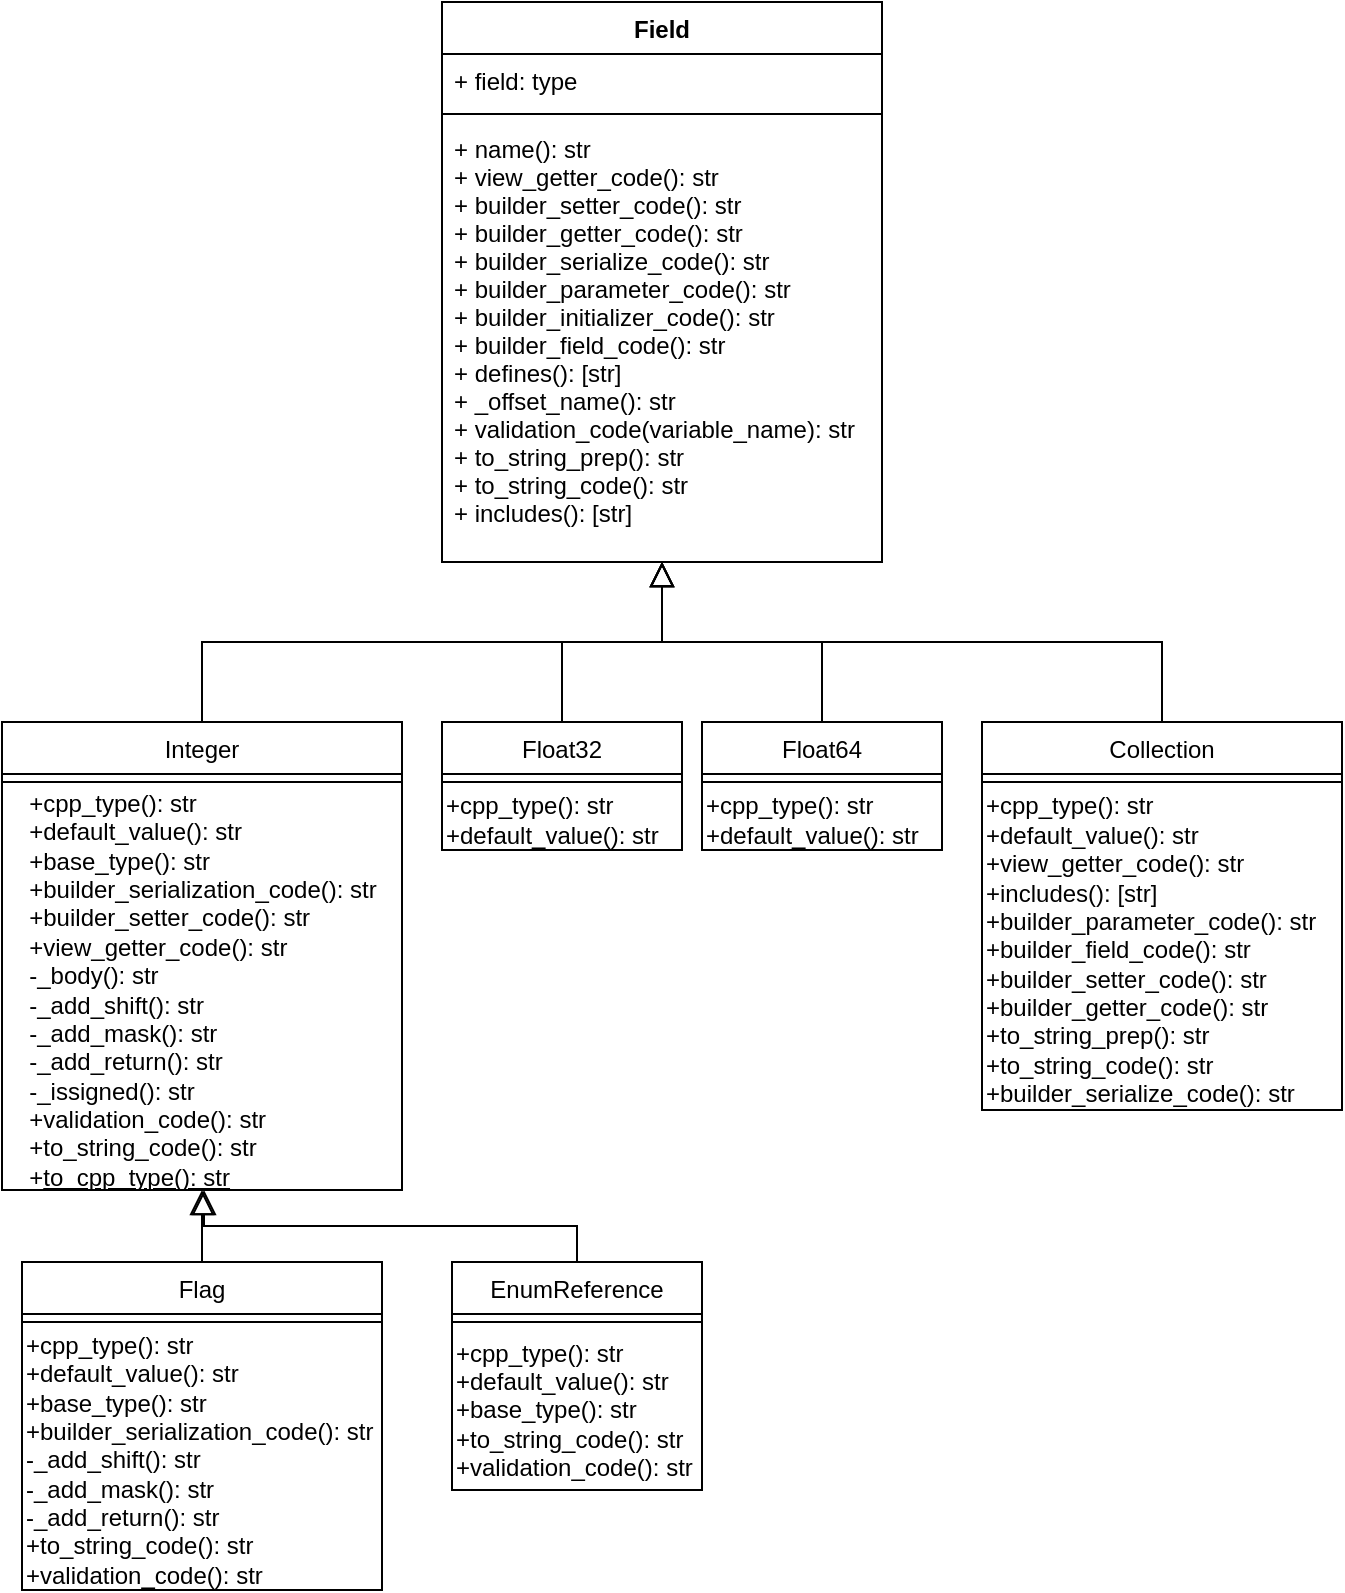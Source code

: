 <mxfile version="14.4.9" type="github">
  <diagram id="C5RBs43oDa-KdzZeNtuy" name="Page-1">
    <mxGraphModel dx="939" dy="566" grid="1" gridSize="10" guides="1" tooltips="1" connect="1" arrows="1" fold="1" page="1" pageScale="1" pageWidth="827" pageHeight="1169" math="0" shadow="0">
      <root>
        <mxCell id="WIyWlLk6GJQsqaUBKTNV-0" />
        <mxCell id="WIyWlLk6GJQsqaUBKTNV-1" parent="WIyWlLk6GJQsqaUBKTNV-0" />
        <mxCell id="zkfFHV4jXpPFQw0GAbJ--6" value="Flag" style="swimlane;fontStyle=0;align=center;verticalAlign=top;childLayout=stackLayout;horizontal=1;startSize=26;horizontalStack=0;resizeParent=1;resizeLast=0;collapsible=1;marginBottom=0;rounded=0;shadow=0;strokeWidth=1;" parent="WIyWlLk6GJQsqaUBKTNV-1" vertex="1">
          <mxGeometry x="20" y="650" width="180" height="164" as="geometry">
            <mxRectangle x="130" y="380" width="160" height="26" as="alternateBounds" />
          </mxGeometry>
        </mxCell>
        <mxCell id="zkfFHV4jXpPFQw0GAbJ--9" value="" style="line;html=1;strokeWidth=1;align=left;verticalAlign=middle;spacingTop=-1;spacingLeft=3;spacingRight=3;rotatable=0;labelPosition=right;points=[];portConstraint=eastwest;" parent="zkfFHV4jXpPFQw0GAbJ--6" vertex="1">
          <mxGeometry y="26" width="180" height="8" as="geometry" />
        </mxCell>
        <mxCell id="P4YoX4A1AHJnhwDKQdfE-18" value="+cpp_type(): str&lt;br&gt;+default_value(): str&lt;br&gt;+base_type(): str&lt;br&gt;+builder_serialization_code(): str&lt;br&gt;-_add_shift(): str&lt;br&gt;-_add_mask(): str&lt;br&gt;-_add_return(): str&lt;br&gt;+to_string_code(): str&lt;br&gt;+validation_code(): str" style="text;html=1;align=left;verticalAlign=middle;resizable=0;points=[];autosize=1;" vertex="1" parent="zkfFHV4jXpPFQw0GAbJ--6">
          <mxGeometry y="34" width="180" height="130" as="geometry" />
        </mxCell>
        <mxCell id="zkfFHV4jXpPFQw0GAbJ--12" value="" style="endArrow=block;endSize=10;endFill=0;shadow=0;strokeWidth=1;rounded=0;edgeStyle=elbowEdgeStyle;elbow=vertical;entryX=0.5;entryY=1;entryDx=0;entryDy=0;" parent="WIyWlLk6GJQsqaUBKTNV-1" source="zkfFHV4jXpPFQw0GAbJ--6" target="P4YoX4A1AHJnhwDKQdfE-5" edge="1">
          <mxGeometry width="160" relative="1" as="geometry">
            <mxPoint x="100" y="363" as="sourcePoint" />
            <mxPoint x="340" y="320" as="targetPoint" />
          </mxGeometry>
        </mxCell>
        <mxCell id="zkfFHV4jXpPFQw0GAbJ--13" value="EnumReference" style="swimlane;fontStyle=0;align=center;verticalAlign=top;childLayout=stackLayout;horizontal=1;startSize=26;horizontalStack=0;resizeParent=1;resizeLast=0;collapsible=1;marginBottom=0;rounded=0;shadow=0;strokeWidth=1;" parent="WIyWlLk6GJQsqaUBKTNV-1" vertex="1">
          <mxGeometry x="235" y="650" width="125" height="114" as="geometry">
            <mxRectangle x="340" y="380" width="170" height="26" as="alternateBounds" />
          </mxGeometry>
        </mxCell>
        <mxCell id="zkfFHV4jXpPFQw0GAbJ--15" value="" style="line;html=1;strokeWidth=1;align=left;verticalAlign=middle;spacingTop=-1;spacingLeft=3;spacingRight=3;rotatable=0;labelPosition=right;points=[];portConstraint=eastwest;" parent="zkfFHV4jXpPFQw0GAbJ--13" vertex="1">
          <mxGeometry y="26" width="125" height="8" as="geometry" />
        </mxCell>
        <mxCell id="P4YoX4A1AHJnhwDKQdfE-14" value="+cpp_type(): str&lt;br&gt;+default_value(): str&lt;br&gt;+base_type(): str&lt;br&gt;+to_string_code(): str&lt;br&gt;+validation_code(): str" style="text;html=1;align=left;verticalAlign=middle;resizable=0;points=[];autosize=1;" vertex="1" parent="zkfFHV4jXpPFQw0GAbJ--13">
          <mxGeometry y="34" width="125" height="80" as="geometry" />
        </mxCell>
        <mxCell id="zkfFHV4jXpPFQw0GAbJ--16" value="" style="endArrow=block;endSize=10;endFill=0;shadow=0;strokeWidth=1;rounded=0;edgeStyle=elbowEdgeStyle;elbow=vertical;entryX=0.505;entryY=1;entryDx=0;entryDy=0;entryPerimeter=0;" parent="WIyWlLk6GJQsqaUBKTNV-1" source="zkfFHV4jXpPFQw0GAbJ--13" target="P4YoX4A1AHJnhwDKQdfE-24" edge="1">
          <mxGeometry width="160" relative="1" as="geometry">
            <mxPoint x="110" y="533" as="sourcePoint" />
            <mxPoint x="340" y="320" as="targetPoint" />
          </mxGeometry>
        </mxCell>
        <mxCell id="P4YoX4A1AHJnhwDKQdfE-1" value="Collection" style="swimlane;fontStyle=0;align=center;verticalAlign=top;childLayout=stackLayout;horizontal=1;startSize=26;horizontalStack=0;resizeParent=1;resizeLast=0;collapsible=1;marginBottom=0;rounded=0;shadow=0;strokeWidth=1;" vertex="1" parent="WIyWlLk6GJQsqaUBKTNV-1">
          <mxGeometry x="500" y="380" width="180" height="194" as="geometry">
            <mxRectangle x="340" y="380" width="170" height="26" as="alternateBounds" />
          </mxGeometry>
        </mxCell>
        <mxCell id="P4YoX4A1AHJnhwDKQdfE-2" value="" style="line;html=1;strokeWidth=1;align=left;verticalAlign=middle;spacingTop=-1;spacingLeft=3;spacingRight=3;rotatable=0;labelPosition=right;points=[];portConstraint=eastwest;" vertex="1" parent="P4YoX4A1AHJnhwDKQdfE-1">
          <mxGeometry y="26" width="180" height="8" as="geometry" />
        </mxCell>
        <mxCell id="P4YoX4A1AHJnhwDKQdfE-15" value="+cpp_type(): str&lt;br&gt;+default_value(): str&lt;br&gt;+view_getter_code(): str&lt;br&gt;+includes(): [str]&lt;br&gt;+builder_parameter_code(): str&lt;br&gt;+builder_field_code(): str&lt;br&gt;+builder_setter_code(): str&lt;br&gt;+builder_getter_code(): str&lt;br&gt;+to_string_prep(): str&lt;br&gt;+to_string_code(): str&lt;br&gt;+builder_serialize_code(): str&lt;br&gt;" style="text;html=1;align=left;verticalAlign=middle;resizable=0;points=[];autosize=1;" vertex="1" parent="P4YoX4A1AHJnhwDKQdfE-1">
          <mxGeometry y="34" width="180" height="160" as="geometry" />
        </mxCell>
        <mxCell id="P4YoX4A1AHJnhwDKQdfE-3" value="Float32" style="swimlane;fontStyle=0;align=center;verticalAlign=top;childLayout=stackLayout;horizontal=1;startSize=26;horizontalStack=0;resizeParent=1;resizeLast=0;collapsible=1;marginBottom=0;rounded=0;shadow=0;strokeWidth=1;" vertex="1" parent="WIyWlLk6GJQsqaUBKTNV-1">
          <mxGeometry x="230" y="380" width="120" height="64" as="geometry">
            <mxRectangle x="340" y="380" width="170" height="26" as="alternateBounds" />
          </mxGeometry>
        </mxCell>
        <mxCell id="P4YoX4A1AHJnhwDKQdfE-4" value="" style="line;html=1;strokeWidth=1;align=left;verticalAlign=middle;spacingTop=-1;spacingLeft=3;spacingRight=3;rotatable=0;labelPosition=right;points=[];portConstraint=eastwest;" vertex="1" parent="P4YoX4A1AHJnhwDKQdfE-3">
          <mxGeometry y="26" width="120" height="8" as="geometry" />
        </mxCell>
        <mxCell id="P4YoX4A1AHJnhwDKQdfE-22" value="&lt;span&gt;+cpp_type(): str&lt;/span&gt;&lt;br&gt;&lt;span&gt;+default_value(): str&lt;/span&gt;" style="text;html=1;align=left;verticalAlign=middle;resizable=0;points=[];autosize=1;" vertex="1" parent="P4YoX4A1AHJnhwDKQdfE-3">
          <mxGeometry y="34" width="120" height="30" as="geometry" />
        </mxCell>
        <mxCell id="P4YoX4A1AHJnhwDKQdfE-5" value="Integer" style="swimlane;fontStyle=0;align=center;verticalAlign=top;childLayout=stackLayout;horizontal=1;startSize=26;horizontalStack=0;resizeParent=1;resizeLast=0;collapsible=1;marginBottom=0;rounded=0;shadow=0;strokeWidth=1;" vertex="1" parent="WIyWlLk6GJQsqaUBKTNV-1">
          <mxGeometry x="10" y="380" width="200" height="234" as="geometry">
            <mxRectangle x="340" y="380" width="170" height="26" as="alternateBounds" />
          </mxGeometry>
        </mxCell>
        <mxCell id="P4YoX4A1AHJnhwDKQdfE-6" value="" style="line;html=1;strokeWidth=1;align=left;verticalAlign=middle;spacingTop=-1;spacingLeft=3;spacingRight=3;rotatable=0;labelPosition=right;points=[];portConstraint=eastwest;" vertex="1" parent="P4YoX4A1AHJnhwDKQdfE-5">
          <mxGeometry y="26" width="200" height="8" as="geometry" />
        </mxCell>
        <mxCell id="P4YoX4A1AHJnhwDKQdfE-24" value="&lt;div style=&quot;text-align: left&quot;&gt;+cpp_type(): str&lt;/div&gt;&lt;div style=&quot;text-align: left&quot;&gt;+default_value(): str&lt;/div&gt;&lt;div style=&quot;text-align: left&quot;&gt;+base_type(): str&lt;/div&gt;&lt;div style=&quot;text-align: left&quot;&gt;+builder_serialization_code(): str&lt;/div&gt;&lt;div style=&quot;text-align: left&quot;&gt;+builder_setter_code(): str&lt;/div&gt;&lt;div style=&quot;text-align: left&quot;&gt;+view_getter_code(): str&lt;/div&gt;&lt;div style=&quot;text-align: left&quot;&gt;-_body(): str&lt;/div&gt;&lt;div style=&quot;text-align: left&quot;&gt;-_add_shift(): str&lt;/div&gt;&lt;div style=&quot;text-align: left&quot;&gt;-_add_mask(): str&lt;/div&gt;&lt;div style=&quot;text-align: left&quot;&gt;-_add_return(): str&lt;/div&gt;&lt;div style=&quot;text-align: left&quot;&gt;-_issigned(): str&lt;/div&gt;&lt;div style=&quot;text-align: left&quot;&gt;+validation_code(): str&lt;/div&gt;&lt;div style=&quot;text-align: left&quot;&gt;+to_string_code(): str&lt;/div&gt;&lt;div style=&quot;text-align: left&quot;&gt;+&lt;u&gt;to_cpp_type(): str&lt;/u&gt;&lt;/div&gt;" style="text;html=1;align=center;verticalAlign=middle;resizable=0;points=[];autosize=1;" vertex="1" parent="P4YoX4A1AHJnhwDKQdfE-5">
          <mxGeometry y="34" width="200" height="200" as="geometry" />
        </mxCell>
        <mxCell id="P4YoX4A1AHJnhwDKQdfE-7" value="" style="endArrow=block;endSize=10;endFill=0;shadow=0;strokeWidth=1;rounded=0;edgeStyle=elbowEdgeStyle;elbow=vertical;exitX=0.5;exitY=0;exitDx=0;exitDy=0;entryX=0.5;entryY=1;entryDx=0;entryDy=0;" edge="1" parent="WIyWlLk6GJQsqaUBKTNV-1" source="P4YoX4A1AHJnhwDKQdfE-1" target="P4YoX4A1AHJnhwDKQdfE-10">
          <mxGeometry width="160" relative="1" as="geometry">
            <mxPoint x="320" y="530" as="sourcePoint" />
            <mxPoint x="340" y="320" as="targetPoint" />
          </mxGeometry>
        </mxCell>
        <mxCell id="P4YoX4A1AHJnhwDKQdfE-8" value="" style="endArrow=block;endSize=10;endFill=0;shadow=0;strokeWidth=1;rounded=0;edgeStyle=elbowEdgeStyle;elbow=vertical;exitX=0.5;exitY=0;exitDx=0;exitDy=0;entryX=0.5;entryY=1;entryDx=0;entryDy=0;" edge="1" parent="WIyWlLk6GJQsqaUBKTNV-1" source="P4YoX4A1AHJnhwDKQdfE-5" target="P4YoX4A1AHJnhwDKQdfE-10">
          <mxGeometry width="160" relative="1" as="geometry">
            <mxPoint x="330" y="540" as="sourcePoint" />
            <mxPoint x="590" y="320" as="targetPoint" />
          </mxGeometry>
        </mxCell>
        <mxCell id="P4YoX4A1AHJnhwDKQdfE-9" value="" style="endArrow=block;endSize=10;endFill=0;shadow=0;strokeWidth=1;rounded=0;edgeStyle=elbowEdgeStyle;elbow=vertical;exitX=0.5;exitY=0;exitDx=0;exitDy=0;" edge="1" parent="WIyWlLk6GJQsqaUBKTNV-1" source="P4YoX4A1AHJnhwDKQdfE-3" target="P4YoX4A1AHJnhwDKQdfE-13">
          <mxGeometry width="160" relative="1" as="geometry">
            <mxPoint x="340" y="550" as="sourcePoint" />
            <mxPoint x="380" y="320" as="targetPoint" />
          </mxGeometry>
        </mxCell>
        <mxCell id="P4YoX4A1AHJnhwDKQdfE-10" value="Field" style="swimlane;fontStyle=1;align=center;verticalAlign=top;childLayout=stackLayout;horizontal=1;startSize=26;horizontalStack=0;resizeParent=1;resizeParentMax=0;resizeLast=0;collapsible=1;marginBottom=0;" vertex="1" parent="WIyWlLk6GJQsqaUBKTNV-1">
          <mxGeometry x="230" y="20" width="220" height="280" as="geometry">
            <mxRectangle x="450" y="20" width="60" height="26" as="alternateBounds" />
          </mxGeometry>
        </mxCell>
        <mxCell id="P4YoX4A1AHJnhwDKQdfE-11" value="+ field: type" style="text;strokeColor=none;fillColor=none;align=left;verticalAlign=top;spacingLeft=4;spacingRight=4;overflow=hidden;rotatable=0;points=[[0,0.5],[1,0.5]];portConstraint=eastwest;" vertex="1" parent="P4YoX4A1AHJnhwDKQdfE-10">
          <mxGeometry y="26" width="220" height="26" as="geometry" />
        </mxCell>
        <mxCell id="P4YoX4A1AHJnhwDKQdfE-12" value="" style="line;strokeWidth=1;fillColor=none;align=left;verticalAlign=middle;spacingTop=-1;spacingLeft=3;spacingRight=3;rotatable=0;labelPosition=right;points=[];portConstraint=eastwest;" vertex="1" parent="P4YoX4A1AHJnhwDKQdfE-10">
          <mxGeometry y="52" width="220" height="8" as="geometry" />
        </mxCell>
        <mxCell id="P4YoX4A1AHJnhwDKQdfE-13" value="+ name(): str&#xa;+ view_getter_code(): str&#xa;+ builder_setter_code(): str&#xa;+ builder_getter_code(): str&#xa;+ builder_serialize_code(): str&#xa;+ builder_parameter_code(): str&#xa;+ builder_initializer_code(): str&#xa;+ builder_field_code(): str&#xa;+ defines(): [str]&#xa;+ _offset_name(): str&#xa;+ validation_code(variable_name): str&#xa;+ to_string_prep(): str&#xa;+ to_string_code(): str&#xa;+ includes(): [str]" style="text;strokeColor=none;fillColor=none;align=left;verticalAlign=top;spacingLeft=4;spacingRight=4;overflow=hidden;rotatable=0;points=[[0,0.5],[1,0.5]];portConstraint=eastwest;" vertex="1" parent="P4YoX4A1AHJnhwDKQdfE-10">
          <mxGeometry y="60" width="220" height="220" as="geometry" />
        </mxCell>
        <mxCell id="P4YoX4A1AHJnhwDKQdfE-19" value="Float64" style="swimlane;fontStyle=0;align=center;verticalAlign=top;childLayout=stackLayout;horizontal=1;startSize=26;horizontalStack=0;resizeParent=1;resizeLast=0;collapsible=1;marginBottom=0;rounded=0;shadow=0;strokeWidth=1;" vertex="1" parent="WIyWlLk6GJQsqaUBKTNV-1">
          <mxGeometry x="360" y="380" width="120" height="64" as="geometry">
            <mxRectangle x="340" y="380" width="170" height="26" as="alternateBounds" />
          </mxGeometry>
        </mxCell>
        <mxCell id="P4YoX4A1AHJnhwDKQdfE-20" value="" style="line;html=1;strokeWidth=1;align=left;verticalAlign=middle;spacingTop=-1;spacingLeft=3;spacingRight=3;rotatable=0;labelPosition=right;points=[];portConstraint=eastwest;" vertex="1" parent="P4YoX4A1AHJnhwDKQdfE-19">
          <mxGeometry y="26" width="120" height="8" as="geometry" />
        </mxCell>
        <mxCell id="P4YoX4A1AHJnhwDKQdfE-23" value="&lt;span&gt;+cpp_type(): str&lt;/span&gt;&lt;br&gt;&lt;div&gt;&lt;div&gt;+default_value(): str&lt;/div&gt;&lt;/div&gt;" style="text;html=1;align=left;verticalAlign=middle;resizable=0;points=[];autosize=1;" vertex="1" parent="P4YoX4A1AHJnhwDKQdfE-19">
          <mxGeometry y="34" width="120" height="30" as="geometry" />
        </mxCell>
        <mxCell id="P4YoX4A1AHJnhwDKQdfE-21" value="" style="endArrow=block;endSize=10;endFill=0;shadow=0;strokeWidth=1;rounded=0;edgeStyle=elbowEdgeStyle;elbow=vertical;exitX=0.5;exitY=0;exitDx=0;exitDy=0;entryX=0.5;entryY=1;entryDx=0;entryDy=0;entryPerimeter=0;" edge="1" parent="WIyWlLk6GJQsqaUBKTNV-1" source="P4YoX4A1AHJnhwDKQdfE-19" target="P4YoX4A1AHJnhwDKQdfE-13">
          <mxGeometry width="160" relative="1" as="geometry">
            <mxPoint x="270" y="390" as="sourcePoint" />
            <mxPoint x="370" y="320" as="targetPoint" />
          </mxGeometry>
        </mxCell>
      </root>
    </mxGraphModel>
  </diagram>
</mxfile>
